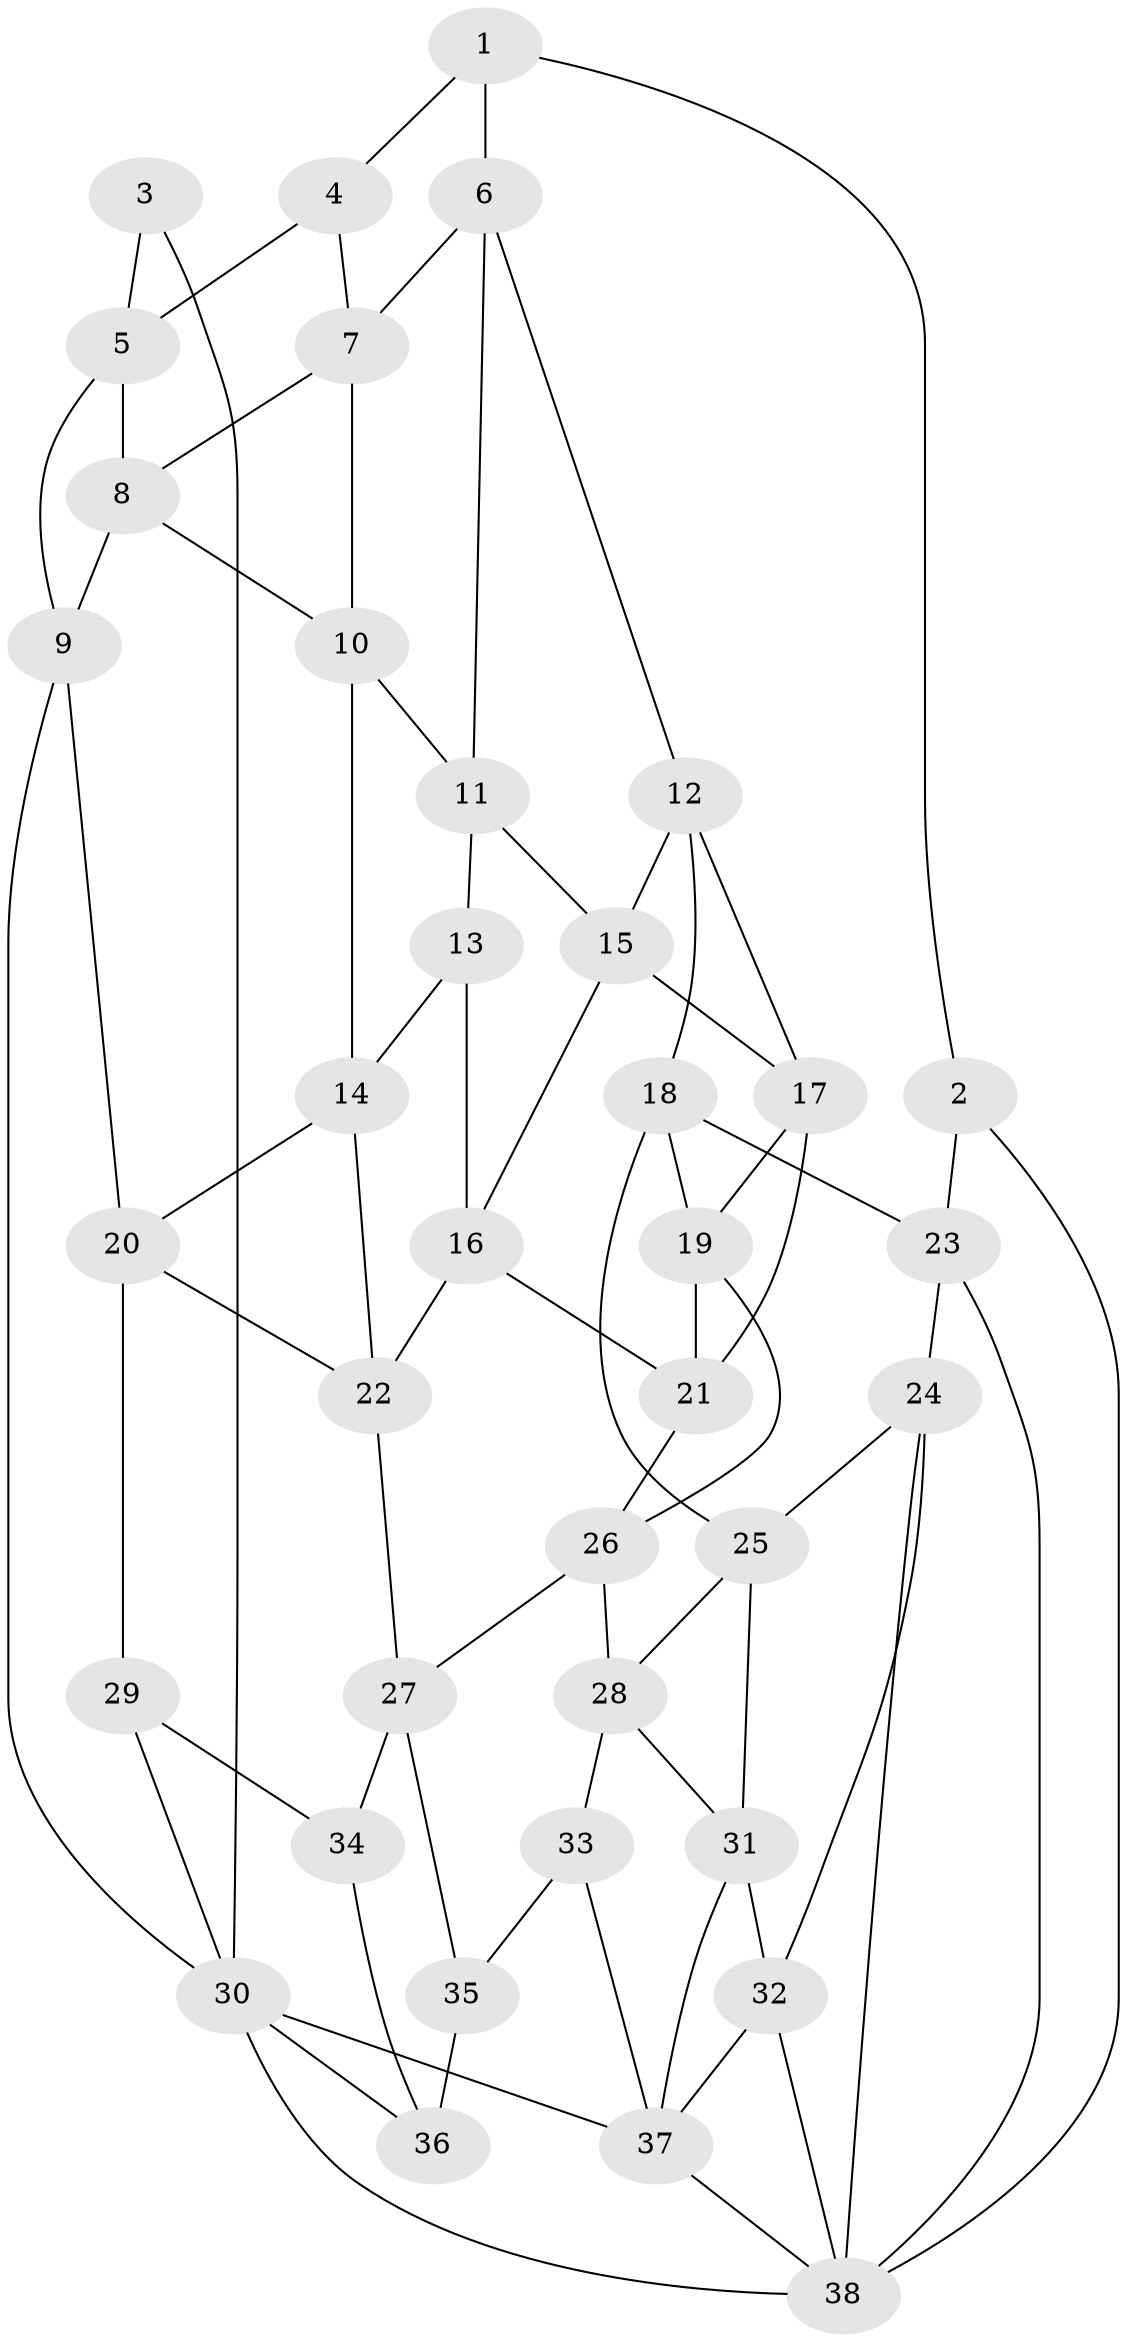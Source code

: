 // original degree distribution, {3: 0.028169014084507043, 5: 0.5352112676056338, 4: 0.23943661971830985, 6: 0.19718309859154928}
// Generated by graph-tools (version 1.1) at 2025/27/03/09/25 03:27:16]
// undirected, 38 vertices, 73 edges
graph export_dot {
graph [start="1"]
  node [color=gray90,style=filled];
  1;
  2;
  3;
  4;
  5;
  6;
  7;
  8;
  9;
  10;
  11;
  12;
  13;
  14;
  15;
  16;
  17;
  18;
  19;
  20;
  21;
  22;
  23;
  24;
  25;
  26;
  27;
  28;
  29;
  30;
  31;
  32;
  33;
  34;
  35;
  36;
  37;
  38;
  1 -- 2 [weight=1.0];
  1 -- 4 [weight=1.0];
  1 -- 6 [weight=1.0];
  2 -- 23 [weight=1.0];
  2 -- 38 [weight=1.0];
  3 -- 5 [weight=1.0];
  3 -- 30 [weight=1.0];
  4 -- 5 [weight=1.0];
  4 -- 7 [weight=1.0];
  5 -- 8 [weight=1.0];
  5 -- 9 [weight=1.0];
  6 -- 7 [weight=1.0];
  6 -- 11 [weight=1.0];
  6 -- 12 [weight=1.0];
  7 -- 8 [weight=1.0];
  7 -- 10 [weight=1.0];
  8 -- 9 [weight=1.0];
  8 -- 10 [weight=1.0];
  9 -- 20 [weight=1.0];
  9 -- 30 [weight=1.0];
  10 -- 11 [weight=1.0];
  10 -- 14 [weight=1.0];
  11 -- 13 [weight=1.0];
  11 -- 15 [weight=1.0];
  12 -- 15 [weight=1.0];
  12 -- 17 [weight=1.0];
  12 -- 18 [weight=1.0];
  13 -- 14 [weight=1.0];
  13 -- 16 [weight=1.0];
  14 -- 20 [weight=1.0];
  14 -- 22 [weight=1.0];
  15 -- 16 [weight=1.0];
  15 -- 17 [weight=1.0];
  16 -- 21 [weight=1.0];
  16 -- 22 [weight=1.0];
  17 -- 19 [weight=1.0];
  17 -- 21 [weight=1.0];
  18 -- 19 [weight=1.0];
  18 -- 23 [weight=1.0];
  18 -- 25 [weight=1.0];
  19 -- 21 [weight=1.0];
  19 -- 26 [weight=1.0];
  20 -- 22 [weight=1.0];
  20 -- 29 [weight=1.0];
  21 -- 26 [weight=1.0];
  22 -- 27 [weight=1.0];
  23 -- 24 [weight=1.0];
  23 -- 38 [weight=1.0];
  24 -- 25 [weight=1.0];
  24 -- 32 [weight=1.0];
  24 -- 38 [weight=1.0];
  25 -- 28 [weight=1.0];
  25 -- 31 [weight=1.0];
  26 -- 27 [weight=1.0];
  26 -- 28 [weight=1.0];
  27 -- 34 [weight=1.0];
  27 -- 35 [weight=1.0];
  28 -- 31 [weight=1.0];
  28 -- 33 [weight=1.0];
  29 -- 30 [weight=1.0];
  29 -- 34 [weight=2.0];
  30 -- 36 [weight=1.0];
  30 -- 37 [weight=1.0];
  30 -- 38 [weight=1.0];
  31 -- 32 [weight=1.0];
  31 -- 37 [weight=1.0];
  32 -- 37 [weight=1.0];
  32 -- 38 [weight=1.0];
  33 -- 35 [weight=1.0];
  33 -- 37 [weight=1.0];
  34 -- 36 [weight=1.0];
  35 -- 36 [weight=2.0];
  37 -- 38 [weight=1.0];
}

